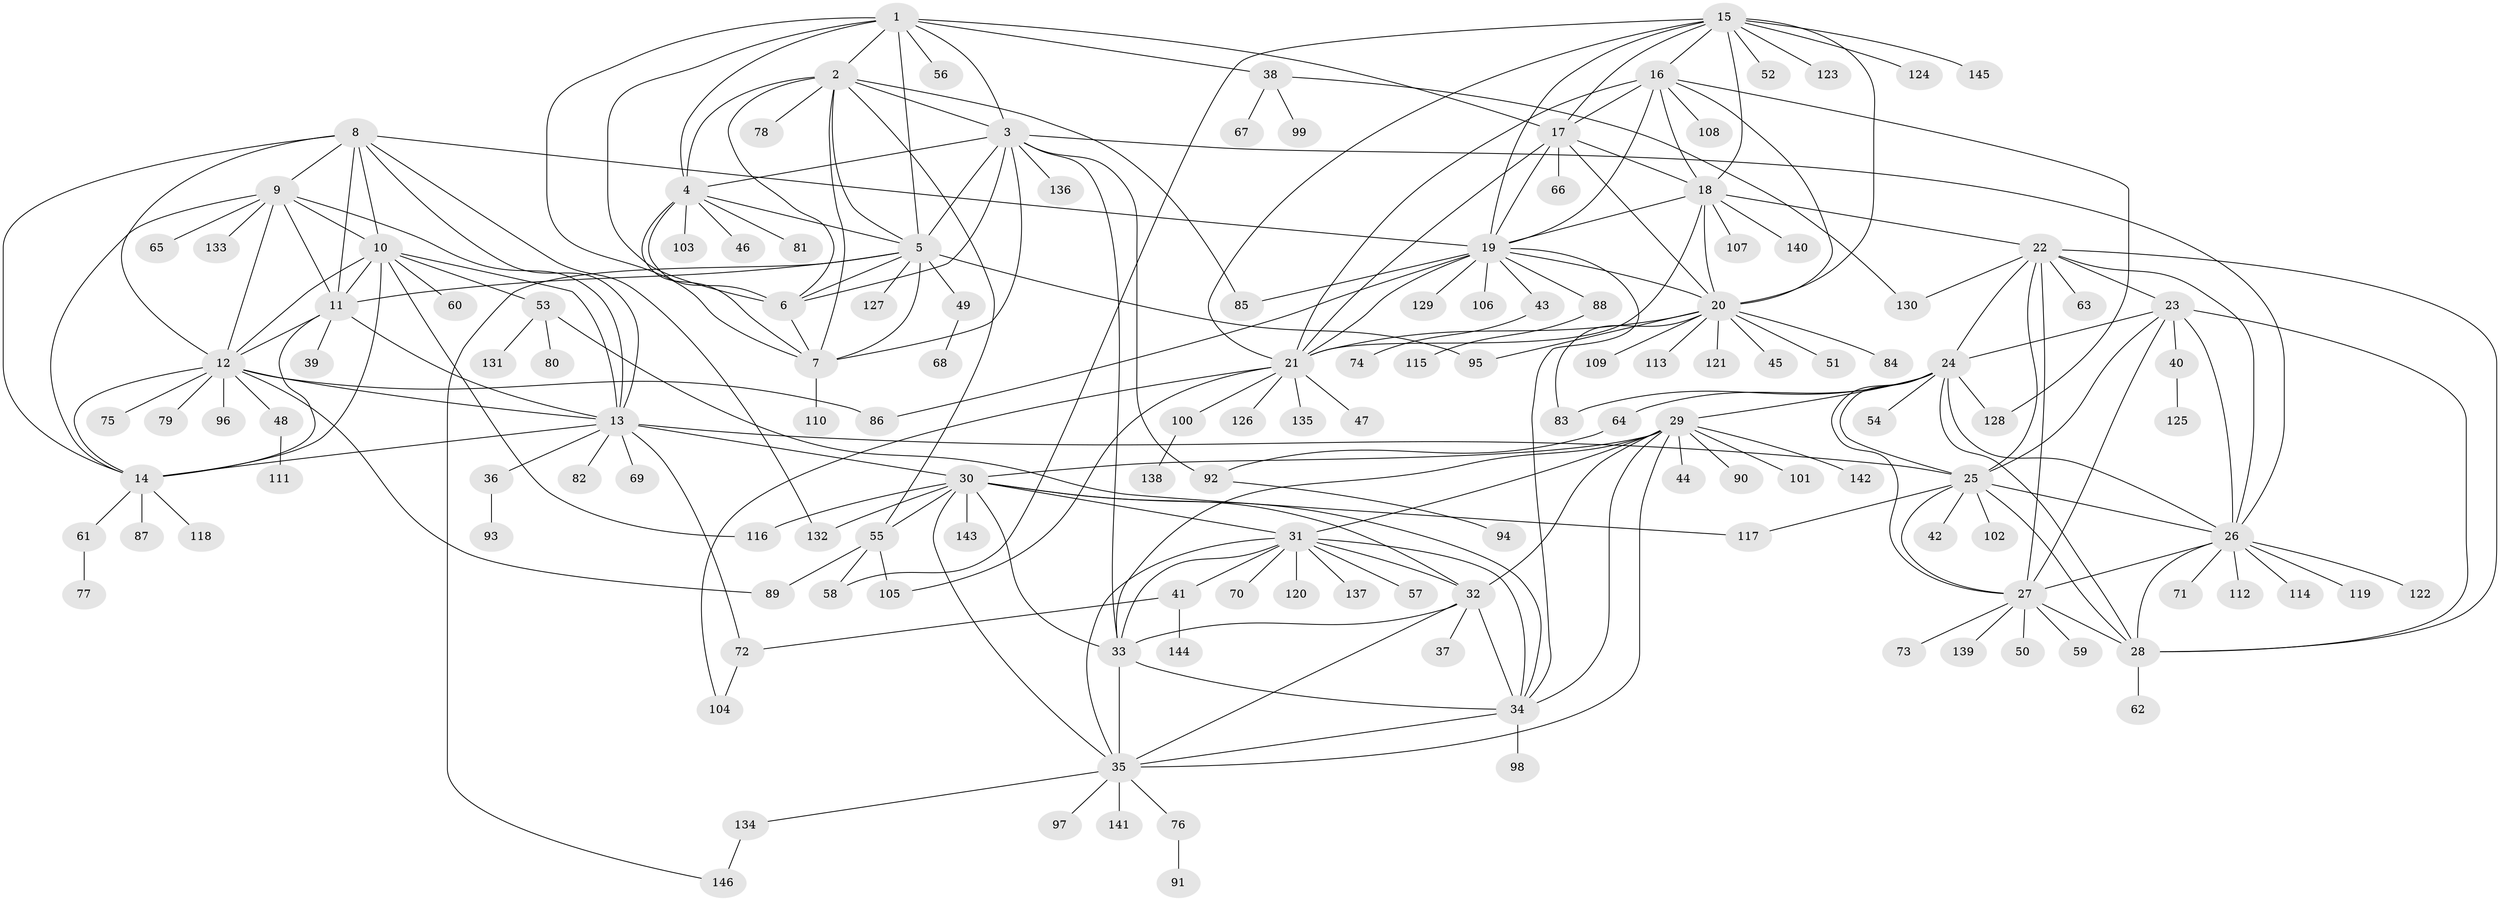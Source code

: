 // coarse degree distribution, {7: 0.02564102564102564, 10: 0.02564102564102564, 8: 0.05128205128205128, 5: 0.017094017094017096, 9: 0.02564102564102564, 6: 0.02564102564102564, 11: 0.042735042735042736, 16: 0.008547008547008548, 1: 0.5897435897435898, 3: 0.017094017094017096, 2: 0.1623931623931624, 4: 0.008547008547008548}
// Generated by graph-tools (version 1.1) at 2025/52/02/27/25 19:52:20]
// undirected, 146 vertices, 243 edges
graph export_dot {
graph [start="1"]
  node [color=gray90,style=filled];
  1;
  2;
  3;
  4;
  5;
  6;
  7;
  8;
  9;
  10;
  11;
  12;
  13;
  14;
  15;
  16;
  17;
  18;
  19;
  20;
  21;
  22;
  23;
  24;
  25;
  26;
  27;
  28;
  29;
  30;
  31;
  32;
  33;
  34;
  35;
  36;
  37;
  38;
  39;
  40;
  41;
  42;
  43;
  44;
  45;
  46;
  47;
  48;
  49;
  50;
  51;
  52;
  53;
  54;
  55;
  56;
  57;
  58;
  59;
  60;
  61;
  62;
  63;
  64;
  65;
  66;
  67;
  68;
  69;
  70;
  71;
  72;
  73;
  74;
  75;
  76;
  77;
  78;
  79;
  80;
  81;
  82;
  83;
  84;
  85;
  86;
  87;
  88;
  89;
  90;
  91;
  92;
  93;
  94;
  95;
  96;
  97;
  98;
  99;
  100;
  101;
  102;
  103;
  104;
  105;
  106;
  107;
  108;
  109;
  110;
  111;
  112;
  113;
  114;
  115;
  116;
  117;
  118;
  119;
  120;
  121;
  122;
  123;
  124;
  125;
  126;
  127;
  128;
  129;
  130;
  131;
  132;
  133;
  134;
  135;
  136;
  137;
  138;
  139;
  140;
  141;
  142;
  143;
  144;
  145;
  146;
  1 -- 2;
  1 -- 3;
  1 -- 4;
  1 -- 5;
  1 -- 6;
  1 -- 7;
  1 -- 17;
  1 -- 38;
  1 -- 56;
  2 -- 3;
  2 -- 4;
  2 -- 5;
  2 -- 6;
  2 -- 7;
  2 -- 55;
  2 -- 78;
  2 -- 85;
  3 -- 4;
  3 -- 5;
  3 -- 6;
  3 -- 7;
  3 -- 26;
  3 -- 33;
  3 -- 92;
  3 -- 136;
  4 -- 5;
  4 -- 6;
  4 -- 7;
  4 -- 46;
  4 -- 81;
  4 -- 103;
  5 -- 6;
  5 -- 7;
  5 -- 11;
  5 -- 49;
  5 -- 95;
  5 -- 127;
  5 -- 146;
  6 -- 7;
  7 -- 110;
  8 -- 9;
  8 -- 10;
  8 -- 11;
  8 -- 12;
  8 -- 13;
  8 -- 14;
  8 -- 19;
  8 -- 132;
  9 -- 10;
  9 -- 11;
  9 -- 12;
  9 -- 13;
  9 -- 14;
  9 -- 65;
  9 -- 133;
  10 -- 11;
  10 -- 12;
  10 -- 13;
  10 -- 14;
  10 -- 53;
  10 -- 60;
  10 -- 116;
  11 -- 12;
  11 -- 13;
  11 -- 14;
  11 -- 39;
  12 -- 13;
  12 -- 14;
  12 -- 48;
  12 -- 75;
  12 -- 79;
  12 -- 86;
  12 -- 89;
  12 -- 96;
  13 -- 14;
  13 -- 25;
  13 -- 30;
  13 -- 36;
  13 -- 69;
  13 -- 72;
  13 -- 82;
  14 -- 61;
  14 -- 87;
  14 -- 118;
  15 -- 16;
  15 -- 17;
  15 -- 18;
  15 -- 19;
  15 -- 20;
  15 -- 21;
  15 -- 52;
  15 -- 58;
  15 -- 123;
  15 -- 124;
  15 -- 145;
  16 -- 17;
  16 -- 18;
  16 -- 19;
  16 -- 20;
  16 -- 21;
  16 -- 108;
  16 -- 128;
  17 -- 18;
  17 -- 19;
  17 -- 20;
  17 -- 21;
  17 -- 66;
  18 -- 19;
  18 -- 20;
  18 -- 21;
  18 -- 22;
  18 -- 107;
  18 -- 140;
  19 -- 20;
  19 -- 21;
  19 -- 34;
  19 -- 43;
  19 -- 85;
  19 -- 86;
  19 -- 88;
  19 -- 106;
  19 -- 129;
  20 -- 21;
  20 -- 45;
  20 -- 51;
  20 -- 83;
  20 -- 84;
  20 -- 95;
  20 -- 109;
  20 -- 113;
  20 -- 121;
  21 -- 47;
  21 -- 100;
  21 -- 104;
  21 -- 105;
  21 -- 126;
  21 -- 135;
  22 -- 23;
  22 -- 24;
  22 -- 25;
  22 -- 26;
  22 -- 27;
  22 -- 28;
  22 -- 63;
  22 -- 130;
  23 -- 24;
  23 -- 25;
  23 -- 26;
  23 -- 27;
  23 -- 28;
  23 -- 40;
  24 -- 25;
  24 -- 26;
  24 -- 27;
  24 -- 28;
  24 -- 29;
  24 -- 54;
  24 -- 64;
  24 -- 83;
  24 -- 128;
  25 -- 26;
  25 -- 27;
  25 -- 28;
  25 -- 42;
  25 -- 102;
  25 -- 117;
  26 -- 27;
  26 -- 28;
  26 -- 71;
  26 -- 112;
  26 -- 114;
  26 -- 119;
  26 -- 122;
  27 -- 28;
  27 -- 50;
  27 -- 59;
  27 -- 73;
  27 -- 139;
  28 -- 62;
  29 -- 30;
  29 -- 31;
  29 -- 32;
  29 -- 33;
  29 -- 34;
  29 -- 35;
  29 -- 44;
  29 -- 90;
  29 -- 101;
  29 -- 142;
  30 -- 31;
  30 -- 32;
  30 -- 33;
  30 -- 34;
  30 -- 35;
  30 -- 55;
  30 -- 116;
  30 -- 132;
  30 -- 143;
  31 -- 32;
  31 -- 33;
  31 -- 34;
  31 -- 35;
  31 -- 41;
  31 -- 57;
  31 -- 70;
  31 -- 120;
  31 -- 137;
  32 -- 33;
  32 -- 34;
  32 -- 35;
  32 -- 37;
  33 -- 34;
  33 -- 35;
  34 -- 35;
  34 -- 98;
  35 -- 76;
  35 -- 97;
  35 -- 134;
  35 -- 141;
  36 -- 93;
  38 -- 67;
  38 -- 99;
  38 -- 130;
  40 -- 125;
  41 -- 72;
  41 -- 144;
  43 -- 74;
  48 -- 111;
  49 -- 68;
  53 -- 80;
  53 -- 117;
  53 -- 131;
  55 -- 58;
  55 -- 89;
  55 -- 105;
  61 -- 77;
  64 -- 92;
  72 -- 104;
  76 -- 91;
  88 -- 115;
  92 -- 94;
  100 -- 138;
  134 -- 146;
}
